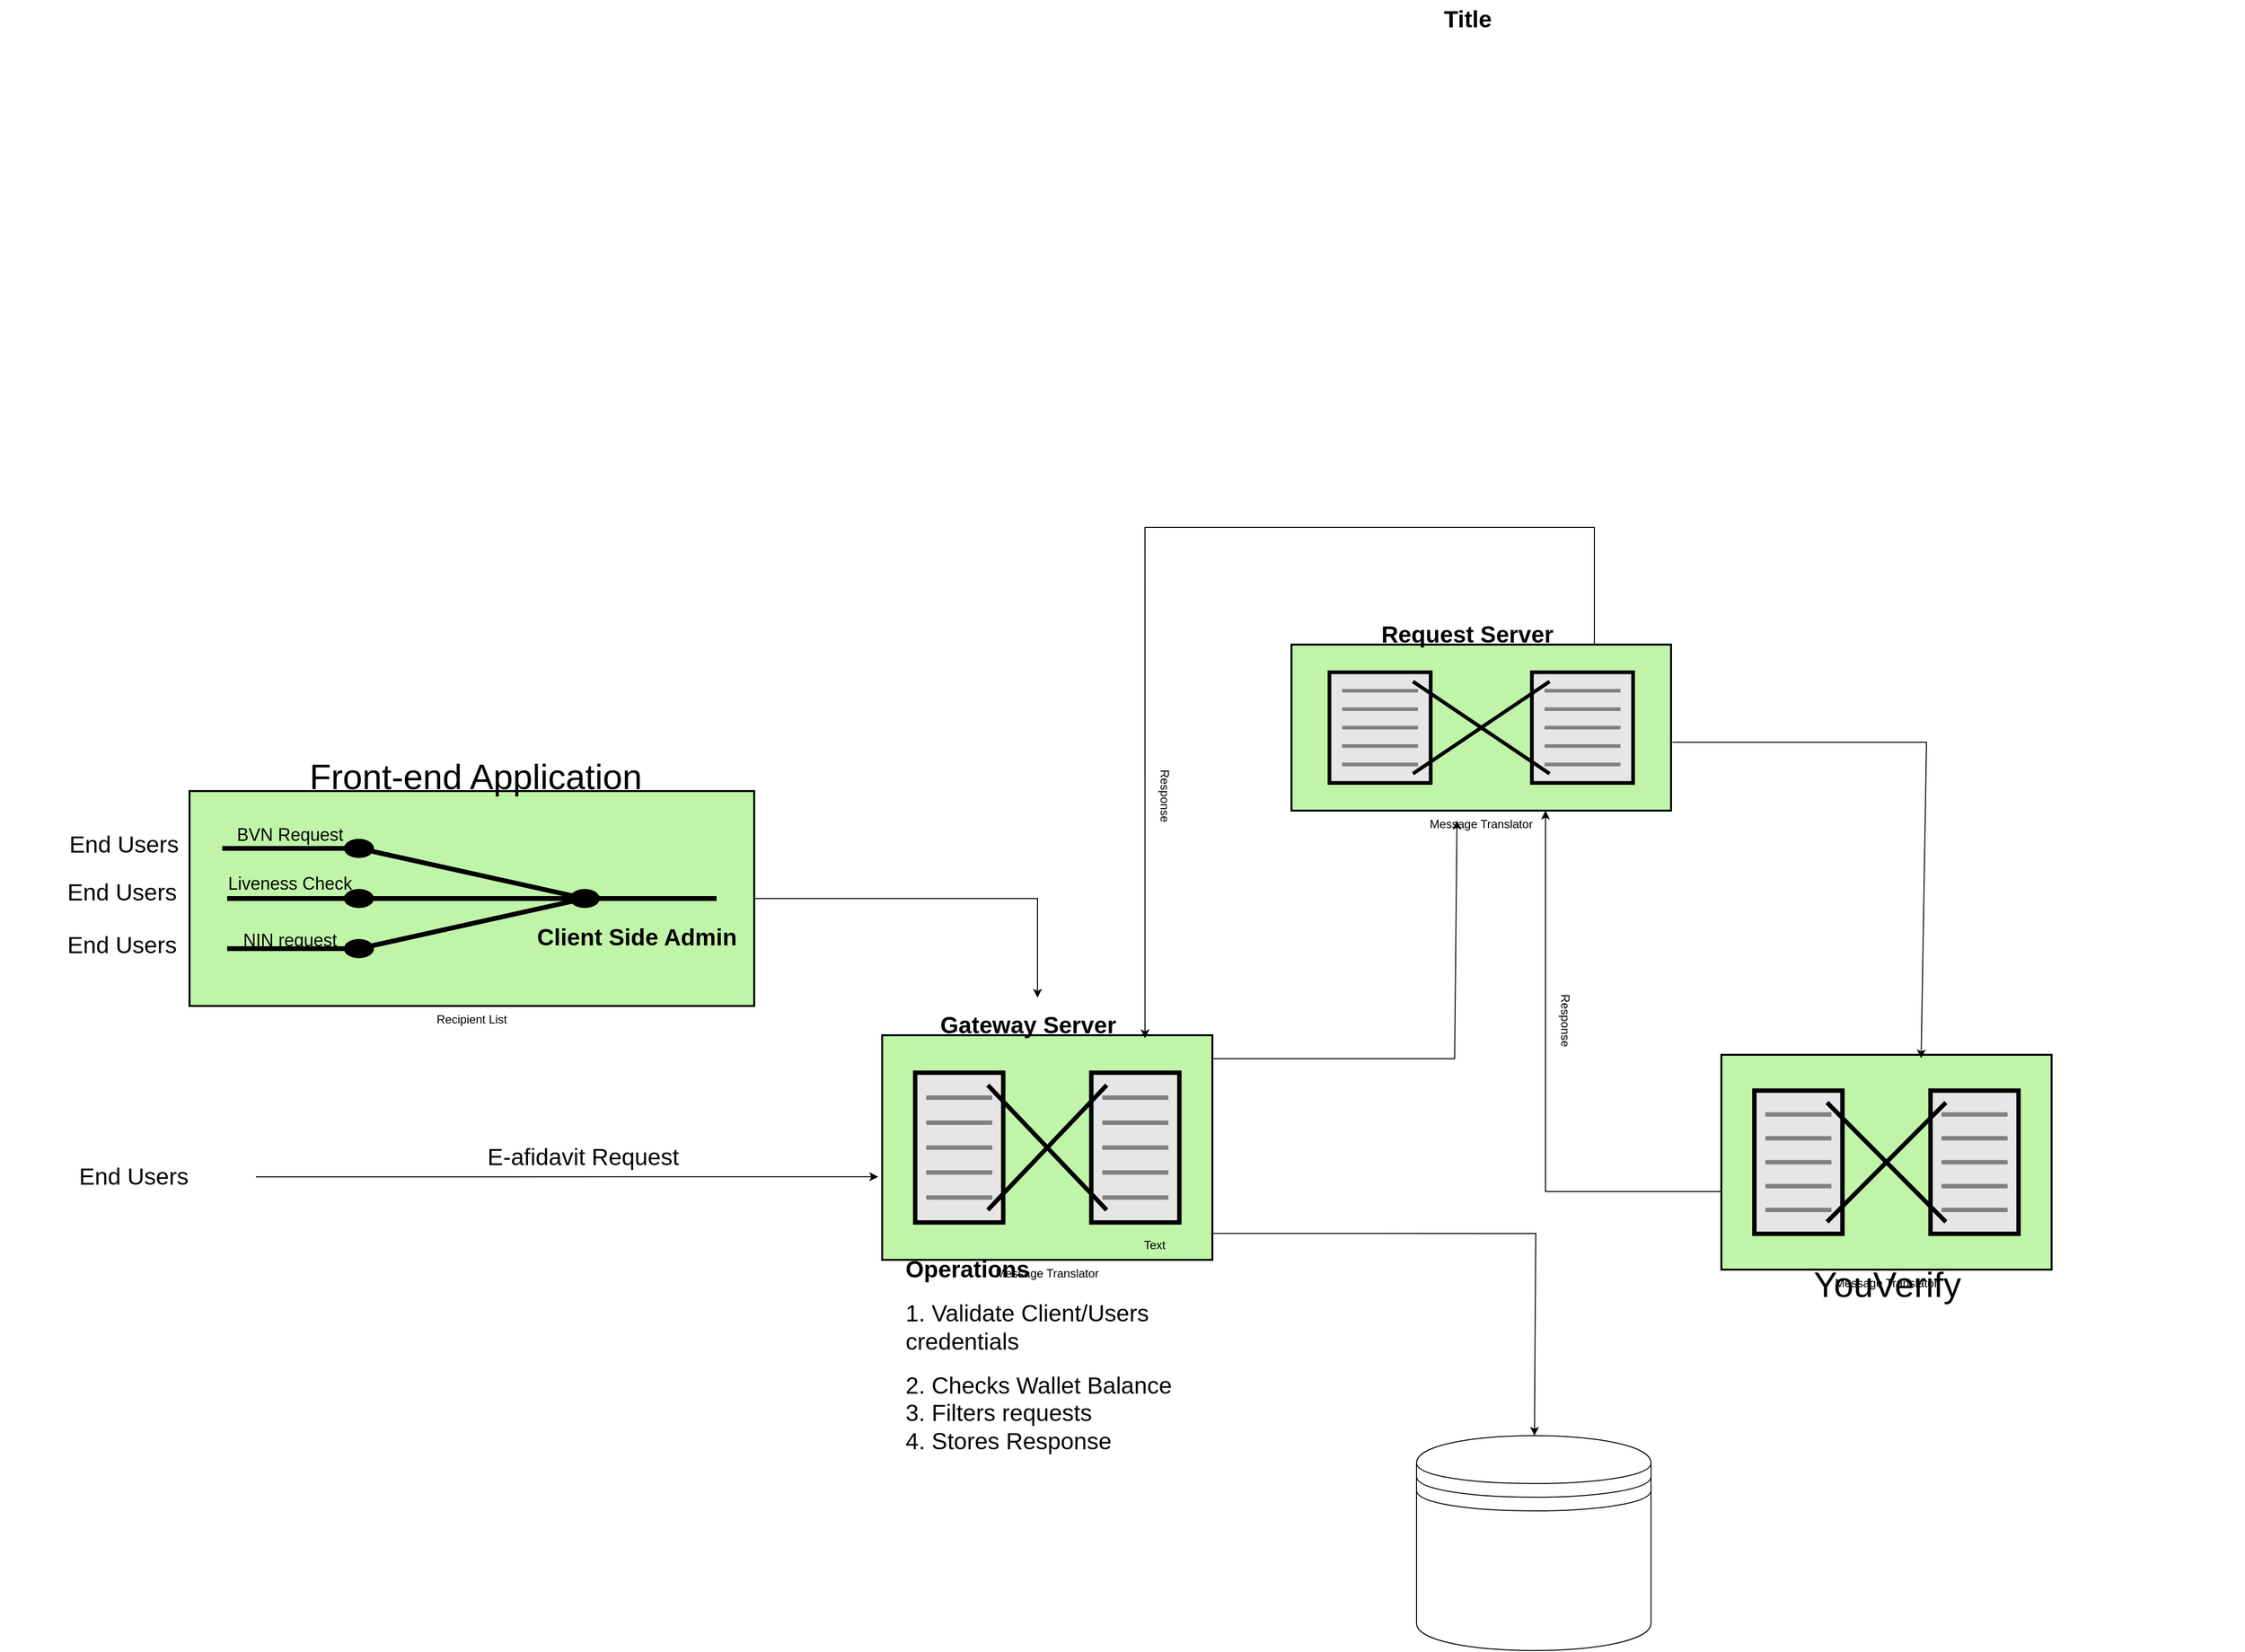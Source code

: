 <mxfile version="22.1.3" type="github">
  <diagram name="Page-1" id="74b105a0-9070-1c63-61bc-23e55f88626e">
    <mxGraphModel dx="4400.5" dy="2786" grid="1" gridSize="10" guides="1" tooltips="1" connect="1" arrows="1" fold="1" page="1" pageScale="1.5" pageWidth="1169" pageHeight="826" background="none" math="0" shadow="0">
      <root>
        <mxCell id="0" style=";html=1;" />
        <mxCell id="1" style=";html=1;" parent="0" />
        <mxCell id="10b056a9c633e61c-1" value="Message Translator" style="strokeWidth=2;dashed=0;align=center;fontSize=12;shape=mxgraph.eip.message_translator;fillColor=#c0f5a9;verticalLabelPosition=bottom;verticalAlign=top;" parent="1" vertex="1">
          <mxGeometry x="291" y="720" width="338" height="230" as="geometry" />
        </mxCell>
        <mxCell id="10b056a9c633e61c-10" value="Message Translator" style="strokeWidth=2;dashed=0;align=center;fontSize=12;shape=mxgraph.eip.message_translator;fillColor=#c0f5a9;verticalLabelPosition=bottom;verticalAlign=top;" parent="1" vertex="1">
          <mxGeometry x="710" y="320" width="388.5" height="170" as="geometry" />
        </mxCell>
        <mxCell id="10b056a9c633e61c-11" value="Message Translator" style="strokeWidth=2;dashed=0;align=center;fontSize=12;shape=mxgraph.eip.message_translator;fillColor=#c0f5a9;verticalLabelPosition=bottom;verticalAlign=top;" parent="1" vertex="1">
          <mxGeometry x="1150" y="740" width="338" height="220" as="geometry" />
        </mxCell>
        <mxCell id="10b056a9c633e61c-30" value="Title" style="text;strokeColor=none;fillColor=none;html=1;fontSize=24;fontStyle=1;verticalAlign=middle;align=center;" parent="1" vertex="1">
          <mxGeometry x="95" y="-340" width="1590" height="40" as="geometry" />
        </mxCell>
        <mxCell id="OThNxWQhHnaj6ko7AExp-2" value="&lt;font style=&quot;font-size: 24px;&quot;&gt;End Users&lt;/font&gt;" style="text;html=1;strokeColor=none;fillColor=none;align=center;verticalAlign=middle;whiteSpace=wrap;rounded=0;" vertex="1" parent="1">
          <mxGeometry x="-610" y="500" width="250" height="50" as="geometry" />
        </mxCell>
        <mxCell id="OThNxWQhHnaj6ko7AExp-3" value="&lt;font style=&quot;font-size: 24px;&quot;&gt;End Users&lt;/font&gt;" style="text;html=1;strokeColor=none;fillColor=none;align=center;verticalAlign=middle;whiteSpace=wrap;rounded=0;" vertex="1" parent="1">
          <mxGeometry x="-612" y="549" width="250" height="50" as="geometry" />
        </mxCell>
        <mxCell id="OThNxWQhHnaj6ko7AExp-4" value="&lt;font style=&quot;font-size: 24px;&quot;&gt;End Users&lt;/font&gt;" style="text;html=1;strokeColor=none;fillColor=none;align=center;verticalAlign=middle;whiteSpace=wrap;rounded=0;" vertex="1" parent="1">
          <mxGeometry x="-612" y="603" width="250" height="50" as="geometry" />
        </mxCell>
        <mxCell id="OThNxWQhHnaj6ko7AExp-5" value="Recipient List" style="strokeWidth=2;dashed=0;align=center;fontSize=12;fillColor=#c0f5a9;verticalLabelPosition=bottom;verticalAlign=top;shape=mxgraph.eip.recipient_list;direction=west;" vertex="1" parent="1">
          <mxGeometry x="-418" y="470" width="578" height="220" as="geometry" />
        </mxCell>
        <mxCell id="OThNxWQhHnaj6ko7AExp-6" value="&lt;font style=&quot;font-size: 18px;&quot;&gt;BVN Request&lt;/font&gt;" style="text;strokeColor=none;align=center;fillColor=none;html=1;verticalAlign=middle;whiteSpace=wrap;rounded=0;" vertex="1" parent="1">
          <mxGeometry x="-410" y="500" width="190" height="30" as="geometry" />
        </mxCell>
        <mxCell id="OThNxWQhHnaj6ko7AExp-7" value="&lt;span style=&quot;font-size: 18px;&quot;&gt;Liveness Check&lt;/span&gt;" style="text;strokeColor=none;align=center;fillColor=none;html=1;verticalAlign=middle;whiteSpace=wrap;rounded=0;" vertex="1" parent="1">
          <mxGeometry x="-410" y="550" width="190" height="30" as="geometry" />
        </mxCell>
        <mxCell id="OThNxWQhHnaj6ko7AExp-8" value="&lt;span style=&quot;font-size: 18px;&quot;&gt;NIN request&lt;/span&gt;" style="text;strokeColor=none;align=center;fillColor=none;html=1;verticalAlign=middle;whiteSpace=wrap;rounded=0;" vertex="1" parent="1">
          <mxGeometry x="-410" y="608" width="190" height="30" as="geometry" />
        </mxCell>
        <mxCell id="OThNxWQhHnaj6ko7AExp-9" value="&lt;font style=&quot;font-size: 24px;&quot;&gt;&lt;b&gt;Client Side Admin&lt;/b&gt;&lt;/font&gt;" style="text;strokeColor=none;align=center;fillColor=none;html=1;verticalAlign=middle;whiteSpace=wrap;rounded=0;" vertex="1" parent="1">
          <mxGeometry x="-90" y="600" width="260" height="40" as="geometry" />
        </mxCell>
        <mxCell id="OThNxWQhHnaj6ko7AExp-10" value="&lt;font style=&quot;font-size: 36px;&quot;&gt;Front-end Application&lt;/font&gt;" style="text;strokeColor=none;align=center;fillColor=none;html=1;verticalAlign=middle;whiteSpace=wrap;rounded=0;" vertex="1" parent="1">
          <mxGeometry x="-310" y="440" width="370" height="30" as="geometry" />
        </mxCell>
        <mxCell id="OThNxWQhHnaj6ko7AExp-11" value="&lt;span style=&quot;font-size: 24px;&quot;&gt;&lt;b&gt;Gateway Server&lt;/b&gt;&lt;/span&gt;" style="text;html=1;align=center;verticalAlign=middle;resizable=0;points=[];autosize=1;strokeColor=none;fillColor=none;" vertex="1" parent="1">
          <mxGeometry x="340" y="690" width="200" height="40" as="geometry" />
        </mxCell>
        <mxCell id="OThNxWQhHnaj6ko7AExp-12" value="" style="endArrow=classic;html=1;rounded=0;exitX=0;exitY=0.5;exitDx=0;exitDy=0;exitPerimeter=0;entryX=0.55;entryY=-0.21;entryDx=0;entryDy=0;entryPerimeter=0;" edge="1" parent="1" source="OThNxWQhHnaj6ko7AExp-5" target="OThNxWQhHnaj6ko7AExp-11">
          <mxGeometry width="50" height="50" relative="1" as="geometry">
            <mxPoint x="620" y="710" as="sourcePoint" />
            <mxPoint x="700" y="580" as="targetPoint" />
            <Array as="points">
              <mxPoint x="450" y="580" />
            </Array>
          </mxGeometry>
        </mxCell>
        <mxCell id="OThNxWQhHnaj6ko7AExp-15" value="" style="endArrow=classic;html=1;rounded=0;exitX=1;exitY=0.5;exitDx=0;exitDy=0;exitPerimeter=0;entryX=0.436;entryY=1.061;entryDx=0;entryDy=0;entryPerimeter=0;" edge="1" parent="1" target="10b056a9c633e61c-10">
          <mxGeometry width="50" height="50" relative="1" as="geometry">
            <mxPoint x="629" y="744" as="sourcePoint" />
            <mxPoint x="1040" y="744" as="targetPoint" />
            <Array as="points">
              <mxPoint x="877" y="744" />
            </Array>
          </mxGeometry>
        </mxCell>
        <mxCell id="OThNxWQhHnaj6ko7AExp-16" value="&lt;font style=&quot;font-size: 24px;&quot;&gt;Request Server&lt;/font&gt;" style="text;html=1;strokeColor=none;fillColor=none;align=center;verticalAlign=middle;whiteSpace=wrap;rounded=0;fontStyle=1" vertex="1" parent="1">
          <mxGeometry x="760" y="290" width="260" height="40" as="geometry" />
        </mxCell>
        <mxCell id="OThNxWQhHnaj6ko7AExp-18" value="&lt;font style=&quot;font-size: 24px;&quot;&gt;End Users&lt;/font&gt;" style="text;html=1;strokeColor=none;fillColor=none;align=center;verticalAlign=middle;whiteSpace=wrap;rounded=0;" vertex="1" parent="1">
          <mxGeometry x="-600" y="840" width="250" height="50" as="geometry" />
        </mxCell>
        <mxCell id="OThNxWQhHnaj6ko7AExp-19" value="" style="endArrow=classic;html=1;rounded=0;fontFamily=Helvetica;fontSize=12;fontColor=default;entryX=-0.012;entryY=0.63;entryDx=0;entryDy=0;entryPerimeter=0;" edge="1" parent="1" source="OThNxWQhHnaj6ko7AExp-18" target="10b056a9c633e61c-1">
          <mxGeometry width="50" height="50" relative="1" as="geometry">
            <mxPoint x="280" y="700" as="sourcePoint" />
            <mxPoint x="330" y="650" as="targetPoint" />
          </mxGeometry>
        </mxCell>
        <mxCell id="OThNxWQhHnaj6ko7AExp-20" value="&lt;font style=&quot;font-size: 24px;&quot;&gt;E-afidavit Request&lt;/font&gt;" style="text;html=1;strokeColor=none;fillColor=none;align=center;verticalAlign=middle;whiteSpace=wrap;rounded=0;fontSize=12;fontFamily=Helvetica;fontColor=default;" vertex="1" parent="1">
          <mxGeometry x="-140" y="830" width="250" height="30" as="geometry" />
        </mxCell>
        <mxCell id="OThNxWQhHnaj6ko7AExp-22" value="&lt;h1&gt;&lt;span style=&quot;background-color: initial;&quot;&gt;Operations&lt;/span&gt;&lt;span style=&quot;background-color: initial; font-size: 12px; font-weight: normal;&quot;&gt;&lt;br&gt;&lt;/span&gt;&lt;/h1&gt;&lt;h1&gt;&lt;span style=&quot;font-weight: 400;&quot;&gt;&lt;font style=&quot;font-size: 24px;&quot;&gt;1. Validate Client/Users credentials&lt;/font&gt;&lt;/span&gt;&lt;/h1&gt;&lt;div&gt;&lt;span style=&quot;font-weight: 400;&quot;&gt;&lt;font style=&quot;font-size: 24px;&quot;&gt;2. Checks Wallet Balance&lt;/font&gt;&lt;/span&gt;&lt;/div&gt;&lt;div&gt;&lt;span style=&quot;font-weight: 400;&quot;&gt;&lt;font style=&quot;font-size: 24px;&quot;&gt;3. Filters requests&lt;/font&gt;&lt;/span&gt;&lt;/div&gt;&lt;div&gt;&lt;span style=&quot;font-weight: 400;&quot;&gt;&lt;font style=&quot;font-size: 24px;&quot;&gt;4. Stores Response&lt;/font&gt;&lt;/span&gt;&lt;/div&gt;&lt;div&gt;&lt;br&gt;&lt;/div&gt;" style="text;html=1;strokeColor=none;fillColor=none;spacing=5;spacingTop=-20;whiteSpace=wrap;overflow=hidden;rounded=0;fontSize=12;fontFamily=Helvetica;fontColor=default;" vertex="1" parent="1">
          <mxGeometry x="310" y="940" width="290" height="230" as="geometry" />
        </mxCell>
        <mxCell id="OThNxWQhHnaj6ko7AExp-25" value="" style="endArrow=classic;html=1;rounded=0;fontFamily=Helvetica;fontSize=12;fontColor=default;entryX=0.605;entryY=0.016;entryDx=0;entryDy=0;entryPerimeter=0;" edge="1" parent="1" target="10b056a9c633e61c-11">
          <mxGeometry width="50" height="50" relative="1" as="geometry">
            <mxPoint x="1100" y="420" as="sourcePoint" />
            <mxPoint x="1488" y="250" as="targetPoint" />
            <Array as="points">
              <mxPoint x="1360" y="420" />
            </Array>
          </mxGeometry>
        </mxCell>
        <mxCell id="OThNxWQhHnaj6ko7AExp-26" value="&lt;font style=&quot;font-size: 36px;&quot;&gt;YouVerify&lt;/font&gt;" style="text;html=1;strokeColor=none;fillColor=none;align=center;verticalAlign=middle;whiteSpace=wrap;rounded=0;fontSize=12;fontFamily=Helvetica;fontColor=default;" vertex="1" parent="1">
          <mxGeometry x="1220" y="940" width="200" height="69" as="geometry" />
        </mxCell>
        <mxCell id="OThNxWQhHnaj6ko7AExp-27" value="" style="endArrow=classic;html=1;rounded=0;fontFamily=Helvetica;fontSize=12;fontColor=default;" edge="1" parent="1">
          <mxGeometry width="50" height="50" relative="1" as="geometry">
            <mxPoint x="1150" y="880" as="sourcePoint" />
            <mxPoint x="970" y="490" as="targetPoint" />
            <Array as="points">
              <mxPoint x="970" y="880" />
            </Array>
          </mxGeometry>
        </mxCell>
        <mxCell id="OThNxWQhHnaj6ko7AExp-28" value="Response" style="text;html=1;strokeColor=none;fillColor=none;align=center;verticalAlign=middle;whiteSpace=wrap;rounded=0;fontSize=12;fontFamily=Helvetica;fontColor=default;rotation=90;" vertex="1" parent="1">
          <mxGeometry x="960" y="690" width="60" height="30" as="geometry" />
        </mxCell>
        <mxCell id="OThNxWQhHnaj6ko7AExp-29" value="" style="endArrow=classic;html=1;rounded=0;fontFamily=Helvetica;fontSize=12;fontColor=default;exitX=1;exitY=0.75;exitDx=0;exitDy=0;entryX=0.796;entryY=0.013;entryDx=0;entryDy=0;entryPerimeter=0;" edge="1" parent="1" source="OThNxWQhHnaj6ko7AExp-16" target="10b056a9c633e61c-1">
          <mxGeometry width="50" height="50" relative="1" as="geometry">
            <mxPoint x="990" y="580" as="sourcePoint" />
            <mxPoint x="560" y="200" as="targetPoint" />
            <Array as="points">
              <mxPoint x="1020" y="200" />
              <mxPoint x="560" y="200" />
            </Array>
          </mxGeometry>
        </mxCell>
        <mxCell id="OThNxWQhHnaj6ko7AExp-30" value="Response" style="text;html=1;strokeColor=none;fillColor=none;align=center;verticalAlign=middle;whiteSpace=wrap;rounded=0;fontSize=12;fontFamily=Helvetica;fontColor=default;rotation=90;" vertex="1" parent="1">
          <mxGeometry x="550" y="460" width="60" height="30" as="geometry" />
        </mxCell>
        <mxCell id="OThNxWQhHnaj6ko7AExp-31" value="" style="endArrow=classic;html=1;rounded=0;fontFamily=Helvetica;fontSize=12;fontColor=default;exitX=0.996;exitY=0.882;exitDx=0;exitDy=0;exitPerimeter=0;" edge="1" parent="1" source="10b056a9c633e61c-1" target="OThNxWQhHnaj6ko7AExp-32">
          <mxGeometry width="50" height="50" relative="1" as="geometry">
            <mxPoint x="520" y="940" as="sourcePoint" />
            <mxPoint x="960" y="1160" as="targetPoint" />
            <Array as="points">
              <mxPoint x="960" y="923" />
            </Array>
          </mxGeometry>
        </mxCell>
        <mxCell id="OThNxWQhHnaj6ko7AExp-32" value="" style="shape=datastore;whiteSpace=wrap;html=1;rounded=0;align=center;verticalAlign=middle;fontFamily=Helvetica;fontSize=12;fontColor=default;fillColor=none;gradientColor=none;" vertex="1" parent="1">
          <mxGeometry x="838" y="1130" width="240" height="220" as="geometry" />
        </mxCell>
        <mxCell id="OThNxWQhHnaj6ko7AExp-33" value="Text" style="text;html=1;strokeColor=none;fillColor=none;align=center;verticalAlign=middle;whiteSpace=wrap;rounded=0;fontSize=12;fontFamily=Helvetica;fontColor=default;" vertex="1" parent="1">
          <mxGeometry x="540" y="920" width="60" height="30" as="geometry" />
        </mxCell>
      </root>
    </mxGraphModel>
  </diagram>
</mxfile>
